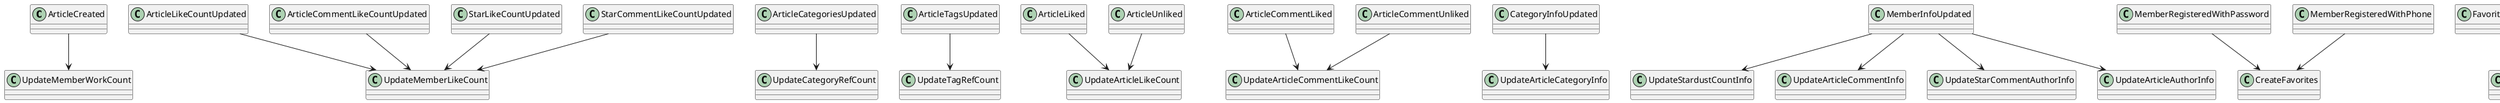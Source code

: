 @startuml
'Article
ArticleCreated                  -down-> UpdateMemberWorkCount
ArticleLikeCountUpdated         -down-> UpdateMemberLikeCount
ArticleCategoriesUpdated        -down-> UpdateCategoryRefCount
ArticleTagsUpdated              -down-> UpdateTagRefCount
ArticleCommentLikeCountUpdated  -down-> UpdateMemberLikeCount

'ArticleLike
ArticleLiked                -down-> UpdateArticleLikeCount
ArticleUnliked              -down-> UpdateArticleLikeCount

'ArticleCommentLike
ArticleCommentLiked         -down-> UpdateArticleCommentLikeCount
ArticleCommentUnliked       -down-> UpdateArticleCommentLikeCount

'Category
CategoryInfoUpdated -down-> UpdateArticleCategoryInfo

'Member
MemberInfoUpdated               -down-> UpdateStardustCountInfo
MemberInfoUpdated               -down-> UpdateArticleCommentInfo
MemberInfoUpdated               -down-> UpdateStarCommentAuthorInfo
MemberInfoUpdated               -down-> UpdateArticleAuthorInfo
MemberRegisteredWithPassword    -down-> CreateFavorites
MemberRegisteredWithPhone       -down-> CreateFavorites
FavoritedArticle                -down-> UpdateArticleFavorites
UnFavoritedArticle              -down-> UpdateArticleFavorites

'ViewHistory


'role
UpdatedRolePermissions  -down-> UpdateAdminUserRolePermissions
UpdatedRoleInfo         -down-> UpdateAdminUserRoleInfo

'star
StarCreated                 -down-> UpdateMemberStarInfo
StarDeleted                 -down-> UpdateMemberStarInfo
JoinedStar                  -down-> UpdateMemberStardustCount
LeftStar                    -down-> UpdateMemberStardustCount
StarLikeCountUpdated            -down-> UpdateMemberLikeCount
StarCommentLikeCountUpdated     -down-> UpdateMemberLikeCount
StarInfoUpdated             -down-> UpdateMemberStarInfo

'StarLike
StarLiked                   -down-> UpdateStarLikeCount
StarUnliked                 -down-> UpdateStarLikeCount

'StarCommentLike
StarCommentLiked            -down-> UpdateStarCommentLikeCount
StarCommentUnliked          -down-> UpdateStarCommentLikeCount

'tag
TagInfoUpdated -down-> UpdateArticleTagInfo
@enduml
